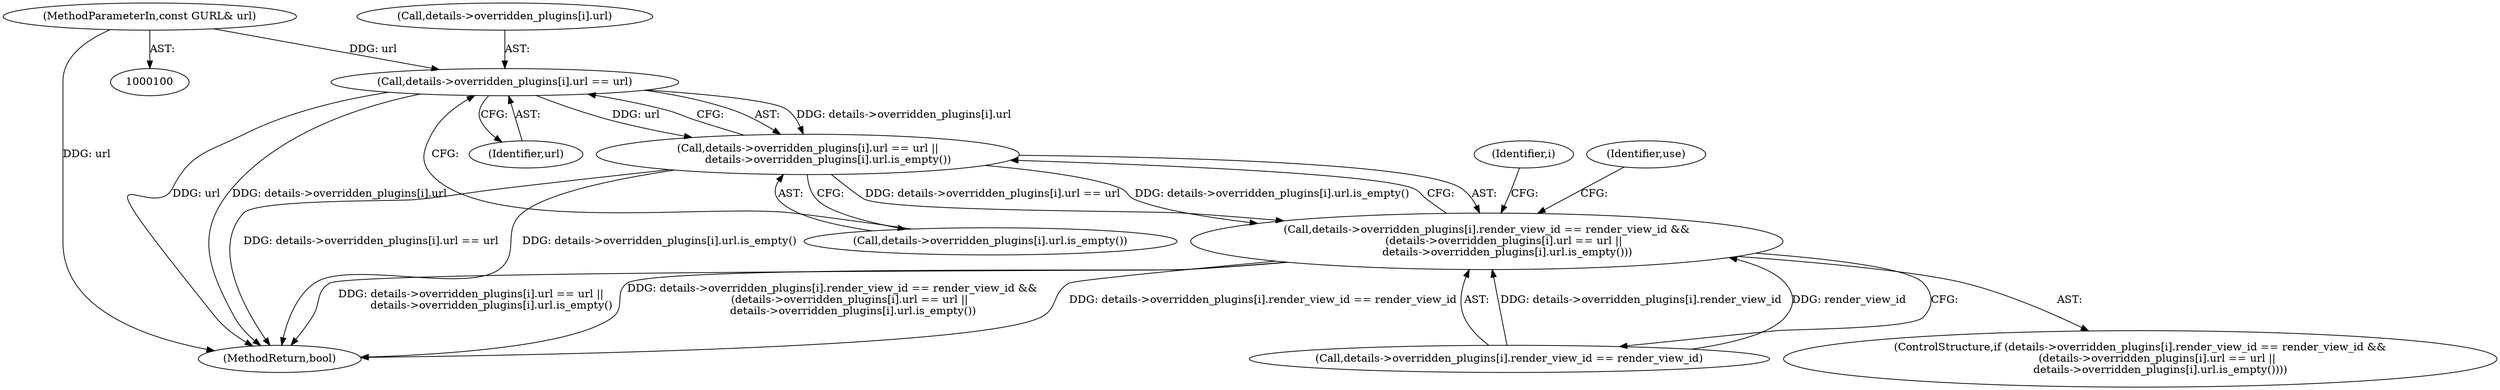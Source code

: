 digraph "0_Chrome_ac8bd041b81e46e4e4fcd5021aaa5499703952e6@array" {
"1000140" [label="(Call,details->overridden_plugins[i].url == url)"];
"1000104" [label="(MethodParameterIn,const GURL& url)"];
"1000139" [label="(Call,details->overridden_plugins[i].url == url ||\n            details->overridden_plugins[i].url.is_empty())"];
"1000129" [label="(Call,details->overridden_plugins[i].render_view_id == render_view_id &&\n          (details->overridden_plugins[i].url == url ||\n            details->overridden_plugins[i].url.is_empty()))"];
"1000126" [label="(Identifier,i)"];
"1000253" [label="(MethodReturn,bool)"];
"1000141" [label="(Call,details->overridden_plugins[i].url)"];
"1000139" [label="(Call,details->overridden_plugins[i].url == url ||\n            details->overridden_plugins[i].url.is_empty())"];
"1000128" [label="(ControlStructure,if (details->overridden_plugins[i].render_view_id == render_view_id &&\n          (details->overridden_plugins[i].url == url ||\n            details->overridden_plugins[i].url.is_empty())))"];
"1000140" [label="(Call,details->overridden_plugins[i].url == url)"];
"1000149" [label="(Call,details->overridden_plugins[i].url.is_empty())"];
"1000104" [label="(MethodParameterIn,const GURL& url)"];
"1000153" [label="(Identifier,use)"];
"1000148" [label="(Identifier,url)"];
"1000130" [label="(Call,details->overridden_plugins[i].render_view_id == render_view_id)"];
"1000129" [label="(Call,details->overridden_plugins[i].render_view_id == render_view_id &&\n          (details->overridden_plugins[i].url == url ||\n            details->overridden_plugins[i].url.is_empty()))"];
"1000140" -> "1000139"  [label="AST: "];
"1000140" -> "1000148"  [label="CFG: "];
"1000141" -> "1000140"  [label="AST: "];
"1000148" -> "1000140"  [label="AST: "];
"1000149" -> "1000140"  [label="CFG: "];
"1000139" -> "1000140"  [label="CFG: "];
"1000140" -> "1000253"  [label="DDG: details->overridden_plugins[i].url"];
"1000140" -> "1000253"  [label="DDG: url"];
"1000140" -> "1000139"  [label="DDG: details->overridden_plugins[i].url"];
"1000140" -> "1000139"  [label="DDG: url"];
"1000104" -> "1000140"  [label="DDG: url"];
"1000104" -> "1000100"  [label="AST: "];
"1000104" -> "1000253"  [label="DDG: url"];
"1000139" -> "1000129"  [label="AST: "];
"1000139" -> "1000149"  [label="CFG: "];
"1000149" -> "1000139"  [label="AST: "];
"1000129" -> "1000139"  [label="CFG: "];
"1000139" -> "1000253"  [label="DDG: details->overridden_plugins[i].url == url"];
"1000139" -> "1000253"  [label="DDG: details->overridden_plugins[i].url.is_empty()"];
"1000139" -> "1000129"  [label="DDG: details->overridden_plugins[i].url == url"];
"1000139" -> "1000129"  [label="DDG: details->overridden_plugins[i].url.is_empty()"];
"1000129" -> "1000128"  [label="AST: "];
"1000129" -> "1000130"  [label="CFG: "];
"1000130" -> "1000129"  [label="AST: "];
"1000153" -> "1000129"  [label="CFG: "];
"1000126" -> "1000129"  [label="CFG: "];
"1000129" -> "1000253"  [label="DDG: details->overridden_plugins[i].render_view_id == render_view_id"];
"1000129" -> "1000253"  [label="DDG: details->overridden_plugins[i].url == url ||\n            details->overridden_plugins[i].url.is_empty()"];
"1000129" -> "1000253"  [label="DDG: details->overridden_plugins[i].render_view_id == render_view_id &&\n          (details->overridden_plugins[i].url == url ||\n            details->overridden_plugins[i].url.is_empty())"];
"1000130" -> "1000129"  [label="DDG: details->overridden_plugins[i].render_view_id"];
"1000130" -> "1000129"  [label="DDG: render_view_id"];
}

